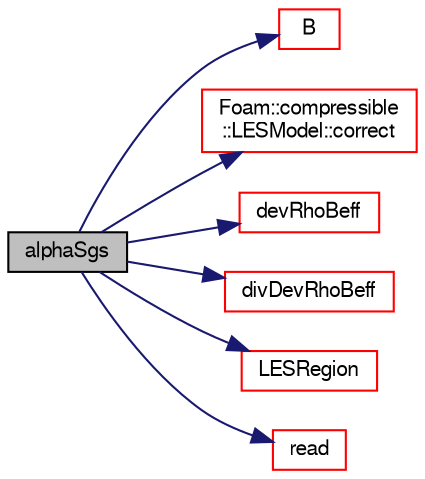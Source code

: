 digraph "alphaSgs"
{
  bgcolor="transparent";
  edge [fontname="FreeSans",fontsize="10",labelfontname="FreeSans",labelfontsize="10"];
  node [fontname="FreeSans",fontsize="10",shape=record];
  rankdir="LR";
  Node64 [label="alphaSgs",height=0.2,width=0.4,color="black", fillcolor="grey75", style="filled", fontcolor="black"];
  Node64 -> Node65 [color="midnightblue",fontsize="10",style="solid",fontname="FreeSans"];
  Node65 [label="B",height=0.2,width=0.4,color="red",URL="$a30650.html#acf00bc568420cebcbea1c1227f8cdd58",tooltip="Return the sub-grid stress tensor. "];
  Node64 -> Node87 [color="midnightblue",fontsize="10",style="solid",fontname="FreeSans"];
  Node87 [label="Foam::compressible\l::LESModel::correct",height=0.2,width=0.4,color="red",URL="$a30634.html#a3ae44b28050c3aa494c1d8e18cf618c1",tooltip="Correct Eddy-Viscosity and related properties. "];
  Node64 -> Node88 [color="midnightblue",fontsize="10",style="solid",fontname="FreeSans"];
  Node88 [label="devRhoBeff",height=0.2,width=0.4,color="red",URL="$a30650.html#aca5d93ebfc5602c84fbc217bf65073db",tooltip="Return the deviatoric part of the effective sub-grid. "];
  Node64 -> Node89 [color="midnightblue",fontsize="10",style="solid",fontname="FreeSans"];
  Node89 [label="divDevRhoBeff",height=0.2,width=0.4,color="red",URL="$a30650.html#abb568bf10d2e3a2623bb4d30a613ee61",tooltip="Returns div(rho*dev(B)). "];
  Node64 -> Node390 [color="midnightblue",fontsize="10",style="solid",fontname="FreeSans"];
  Node390 [label="LESRegion",height=0.2,width=0.4,color="red",URL="$a30650.html#a7eef3334e06f2a7760a09b79bf71e55d",tooltip="Return the LES field indicator. "];
  Node64 -> Node395 [color="midnightblue",fontsize="10",style="solid",fontname="FreeSans"];
  Node395 [label="read",height=0.2,width=0.4,color="red",URL="$a30650.html#af816873151ddb0126e98bb2f914d8ed5",tooltip="Read LESProperties dictionary. "];
}
